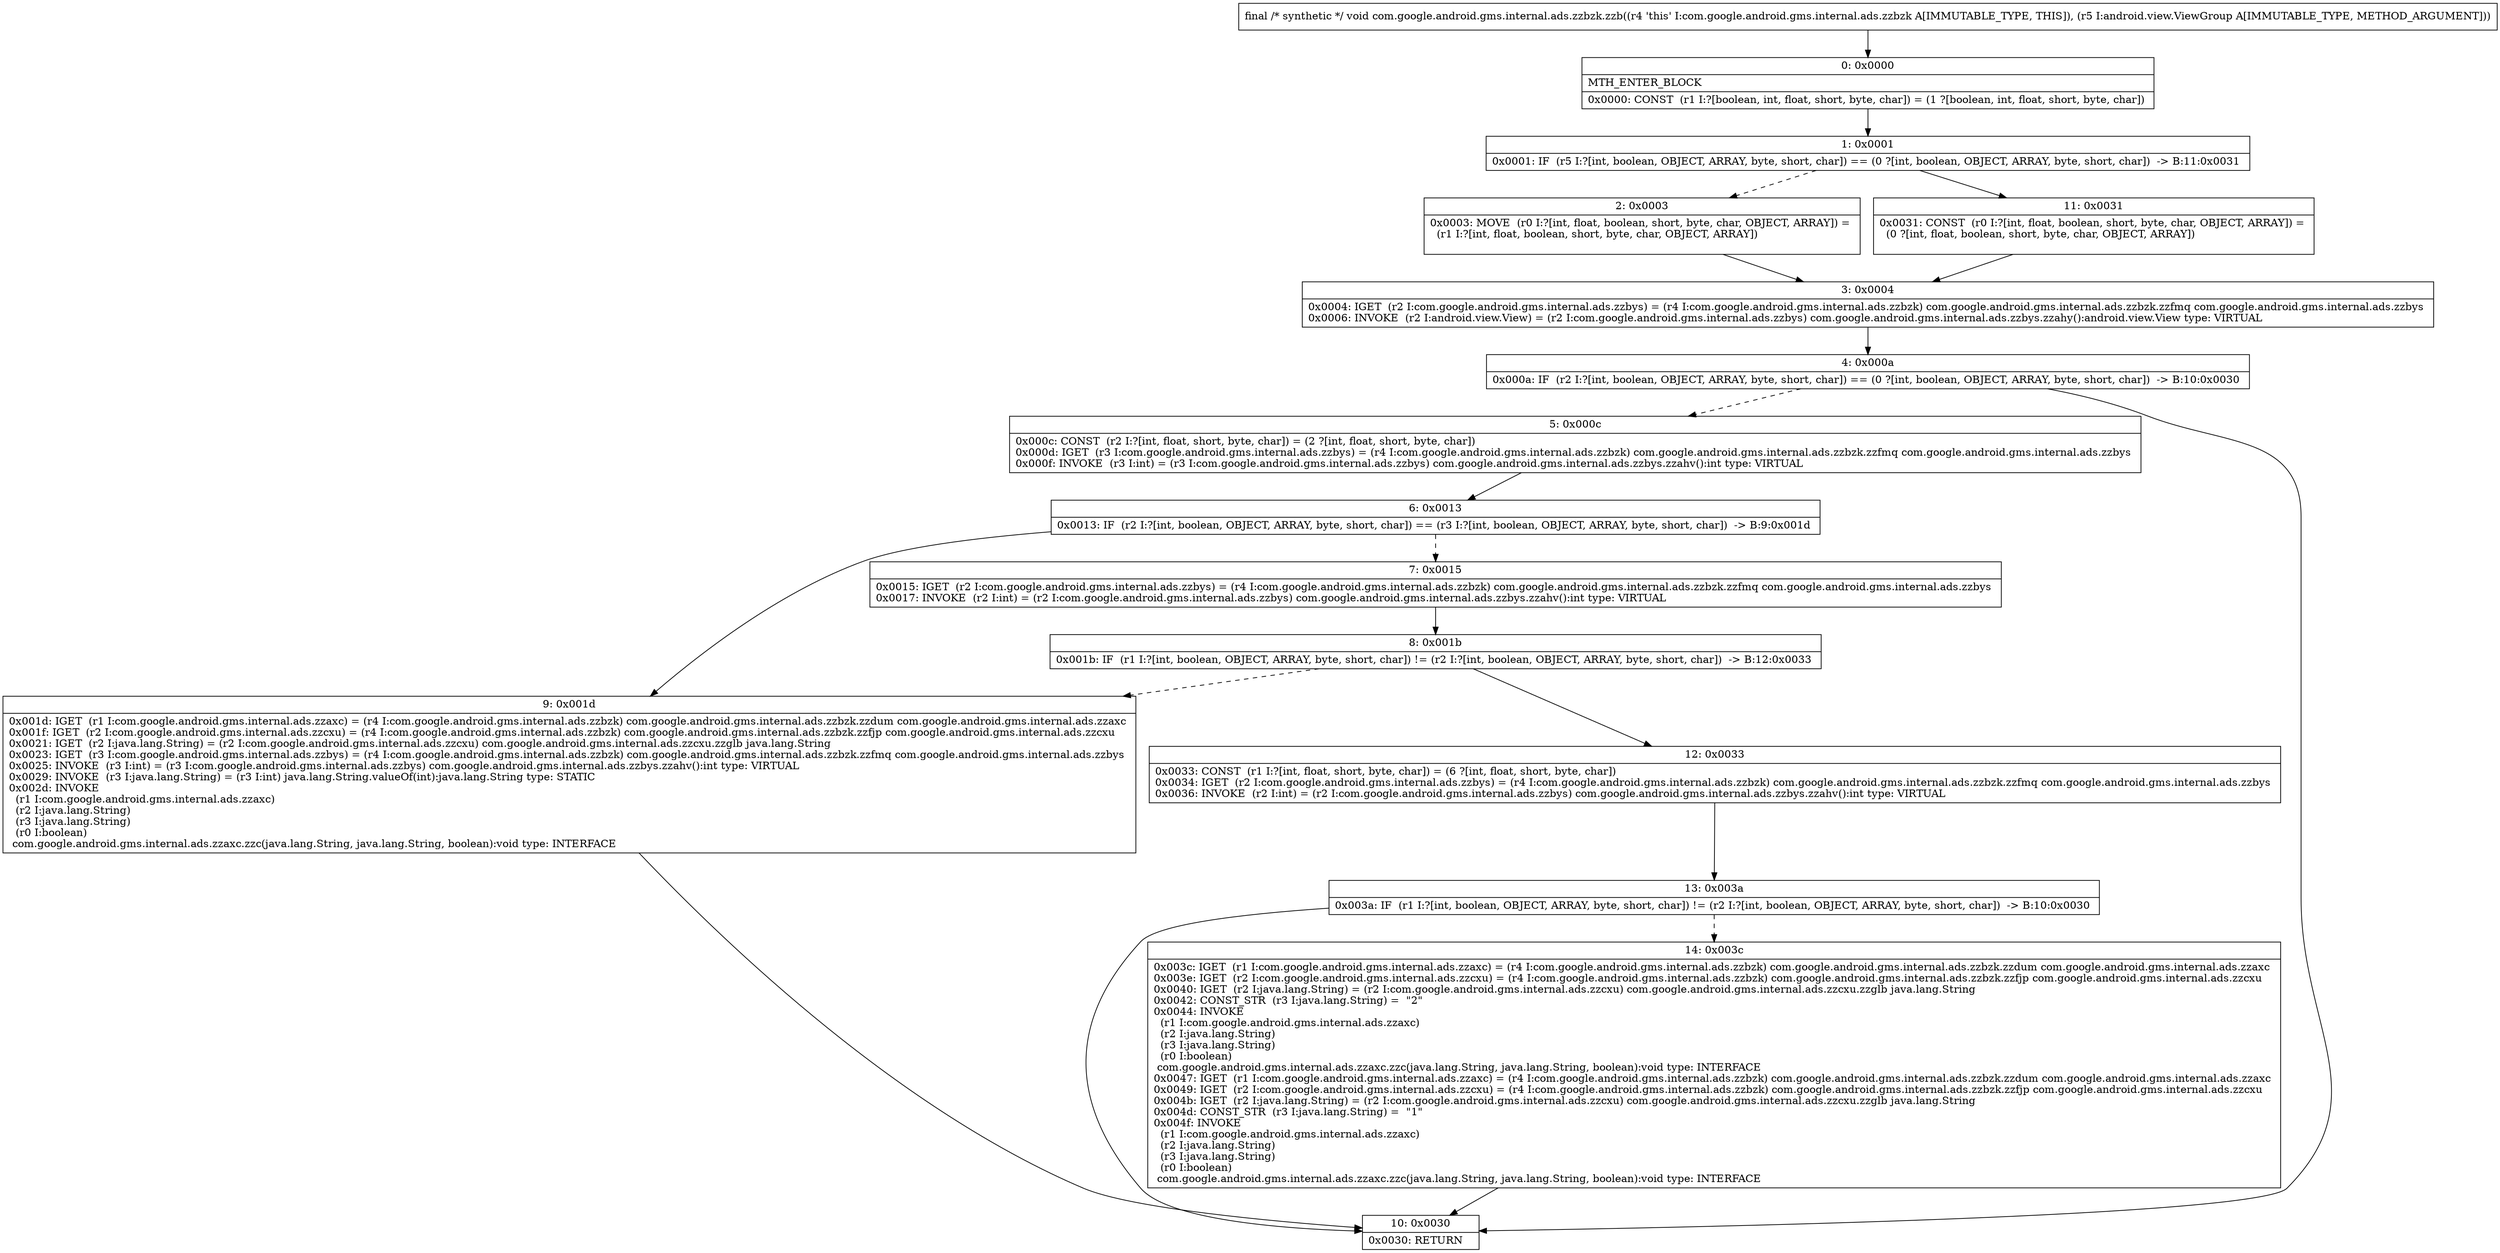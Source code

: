digraph "CFG forcom.google.android.gms.internal.ads.zzbzk.zzb(Landroid\/view\/ViewGroup;)V" {
Node_0 [shape=record,label="{0\:\ 0x0000|MTH_ENTER_BLOCK\l|0x0000: CONST  (r1 I:?[boolean, int, float, short, byte, char]) = (1 ?[boolean, int, float, short, byte, char]) \l}"];
Node_1 [shape=record,label="{1\:\ 0x0001|0x0001: IF  (r5 I:?[int, boolean, OBJECT, ARRAY, byte, short, char]) == (0 ?[int, boolean, OBJECT, ARRAY, byte, short, char])  \-\> B:11:0x0031 \l}"];
Node_2 [shape=record,label="{2\:\ 0x0003|0x0003: MOVE  (r0 I:?[int, float, boolean, short, byte, char, OBJECT, ARRAY]) = \l  (r1 I:?[int, float, boolean, short, byte, char, OBJECT, ARRAY])\l \l}"];
Node_3 [shape=record,label="{3\:\ 0x0004|0x0004: IGET  (r2 I:com.google.android.gms.internal.ads.zzbys) = (r4 I:com.google.android.gms.internal.ads.zzbzk) com.google.android.gms.internal.ads.zzbzk.zzfmq com.google.android.gms.internal.ads.zzbys \l0x0006: INVOKE  (r2 I:android.view.View) = (r2 I:com.google.android.gms.internal.ads.zzbys) com.google.android.gms.internal.ads.zzbys.zzahy():android.view.View type: VIRTUAL \l}"];
Node_4 [shape=record,label="{4\:\ 0x000a|0x000a: IF  (r2 I:?[int, boolean, OBJECT, ARRAY, byte, short, char]) == (0 ?[int, boolean, OBJECT, ARRAY, byte, short, char])  \-\> B:10:0x0030 \l}"];
Node_5 [shape=record,label="{5\:\ 0x000c|0x000c: CONST  (r2 I:?[int, float, short, byte, char]) = (2 ?[int, float, short, byte, char]) \l0x000d: IGET  (r3 I:com.google.android.gms.internal.ads.zzbys) = (r4 I:com.google.android.gms.internal.ads.zzbzk) com.google.android.gms.internal.ads.zzbzk.zzfmq com.google.android.gms.internal.ads.zzbys \l0x000f: INVOKE  (r3 I:int) = (r3 I:com.google.android.gms.internal.ads.zzbys) com.google.android.gms.internal.ads.zzbys.zzahv():int type: VIRTUAL \l}"];
Node_6 [shape=record,label="{6\:\ 0x0013|0x0013: IF  (r2 I:?[int, boolean, OBJECT, ARRAY, byte, short, char]) == (r3 I:?[int, boolean, OBJECT, ARRAY, byte, short, char])  \-\> B:9:0x001d \l}"];
Node_7 [shape=record,label="{7\:\ 0x0015|0x0015: IGET  (r2 I:com.google.android.gms.internal.ads.zzbys) = (r4 I:com.google.android.gms.internal.ads.zzbzk) com.google.android.gms.internal.ads.zzbzk.zzfmq com.google.android.gms.internal.ads.zzbys \l0x0017: INVOKE  (r2 I:int) = (r2 I:com.google.android.gms.internal.ads.zzbys) com.google.android.gms.internal.ads.zzbys.zzahv():int type: VIRTUAL \l}"];
Node_8 [shape=record,label="{8\:\ 0x001b|0x001b: IF  (r1 I:?[int, boolean, OBJECT, ARRAY, byte, short, char]) != (r2 I:?[int, boolean, OBJECT, ARRAY, byte, short, char])  \-\> B:12:0x0033 \l}"];
Node_9 [shape=record,label="{9\:\ 0x001d|0x001d: IGET  (r1 I:com.google.android.gms.internal.ads.zzaxc) = (r4 I:com.google.android.gms.internal.ads.zzbzk) com.google.android.gms.internal.ads.zzbzk.zzdum com.google.android.gms.internal.ads.zzaxc \l0x001f: IGET  (r2 I:com.google.android.gms.internal.ads.zzcxu) = (r4 I:com.google.android.gms.internal.ads.zzbzk) com.google.android.gms.internal.ads.zzbzk.zzfjp com.google.android.gms.internal.ads.zzcxu \l0x0021: IGET  (r2 I:java.lang.String) = (r2 I:com.google.android.gms.internal.ads.zzcxu) com.google.android.gms.internal.ads.zzcxu.zzglb java.lang.String \l0x0023: IGET  (r3 I:com.google.android.gms.internal.ads.zzbys) = (r4 I:com.google.android.gms.internal.ads.zzbzk) com.google.android.gms.internal.ads.zzbzk.zzfmq com.google.android.gms.internal.ads.zzbys \l0x0025: INVOKE  (r3 I:int) = (r3 I:com.google.android.gms.internal.ads.zzbys) com.google.android.gms.internal.ads.zzbys.zzahv():int type: VIRTUAL \l0x0029: INVOKE  (r3 I:java.lang.String) = (r3 I:int) java.lang.String.valueOf(int):java.lang.String type: STATIC \l0x002d: INVOKE  \l  (r1 I:com.google.android.gms.internal.ads.zzaxc)\l  (r2 I:java.lang.String)\l  (r3 I:java.lang.String)\l  (r0 I:boolean)\l com.google.android.gms.internal.ads.zzaxc.zzc(java.lang.String, java.lang.String, boolean):void type: INTERFACE \l}"];
Node_10 [shape=record,label="{10\:\ 0x0030|0x0030: RETURN   \l}"];
Node_11 [shape=record,label="{11\:\ 0x0031|0x0031: CONST  (r0 I:?[int, float, boolean, short, byte, char, OBJECT, ARRAY]) = \l  (0 ?[int, float, boolean, short, byte, char, OBJECT, ARRAY])\l \l}"];
Node_12 [shape=record,label="{12\:\ 0x0033|0x0033: CONST  (r1 I:?[int, float, short, byte, char]) = (6 ?[int, float, short, byte, char]) \l0x0034: IGET  (r2 I:com.google.android.gms.internal.ads.zzbys) = (r4 I:com.google.android.gms.internal.ads.zzbzk) com.google.android.gms.internal.ads.zzbzk.zzfmq com.google.android.gms.internal.ads.zzbys \l0x0036: INVOKE  (r2 I:int) = (r2 I:com.google.android.gms.internal.ads.zzbys) com.google.android.gms.internal.ads.zzbys.zzahv():int type: VIRTUAL \l}"];
Node_13 [shape=record,label="{13\:\ 0x003a|0x003a: IF  (r1 I:?[int, boolean, OBJECT, ARRAY, byte, short, char]) != (r2 I:?[int, boolean, OBJECT, ARRAY, byte, short, char])  \-\> B:10:0x0030 \l}"];
Node_14 [shape=record,label="{14\:\ 0x003c|0x003c: IGET  (r1 I:com.google.android.gms.internal.ads.zzaxc) = (r4 I:com.google.android.gms.internal.ads.zzbzk) com.google.android.gms.internal.ads.zzbzk.zzdum com.google.android.gms.internal.ads.zzaxc \l0x003e: IGET  (r2 I:com.google.android.gms.internal.ads.zzcxu) = (r4 I:com.google.android.gms.internal.ads.zzbzk) com.google.android.gms.internal.ads.zzbzk.zzfjp com.google.android.gms.internal.ads.zzcxu \l0x0040: IGET  (r2 I:java.lang.String) = (r2 I:com.google.android.gms.internal.ads.zzcxu) com.google.android.gms.internal.ads.zzcxu.zzglb java.lang.String \l0x0042: CONST_STR  (r3 I:java.lang.String) =  \"2\" \l0x0044: INVOKE  \l  (r1 I:com.google.android.gms.internal.ads.zzaxc)\l  (r2 I:java.lang.String)\l  (r3 I:java.lang.String)\l  (r0 I:boolean)\l com.google.android.gms.internal.ads.zzaxc.zzc(java.lang.String, java.lang.String, boolean):void type: INTERFACE \l0x0047: IGET  (r1 I:com.google.android.gms.internal.ads.zzaxc) = (r4 I:com.google.android.gms.internal.ads.zzbzk) com.google.android.gms.internal.ads.zzbzk.zzdum com.google.android.gms.internal.ads.zzaxc \l0x0049: IGET  (r2 I:com.google.android.gms.internal.ads.zzcxu) = (r4 I:com.google.android.gms.internal.ads.zzbzk) com.google.android.gms.internal.ads.zzbzk.zzfjp com.google.android.gms.internal.ads.zzcxu \l0x004b: IGET  (r2 I:java.lang.String) = (r2 I:com.google.android.gms.internal.ads.zzcxu) com.google.android.gms.internal.ads.zzcxu.zzglb java.lang.String \l0x004d: CONST_STR  (r3 I:java.lang.String) =  \"1\" \l0x004f: INVOKE  \l  (r1 I:com.google.android.gms.internal.ads.zzaxc)\l  (r2 I:java.lang.String)\l  (r3 I:java.lang.String)\l  (r0 I:boolean)\l com.google.android.gms.internal.ads.zzaxc.zzc(java.lang.String, java.lang.String, boolean):void type: INTERFACE \l}"];
MethodNode[shape=record,label="{final \/* synthetic *\/ void com.google.android.gms.internal.ads.zzbzk.zzb((r4 'this' I:com.google.android.gms.internal.ads.zzbzk A[IMMUTABLE_TYPE, THIS]), (r5 I:android.view.ViewGroup A[IMMUTABLE_TYPE, METHOD_ARGUMENT])) }"];
MethodNode -> Node_0;
Node_0 -> Node_1;
Node_1 -> Node_2[style=dashed];
Node_1 -> Node_11;
Node_2 -> Node_3;
Node_3 -> Node_4;
Node_4 -> Node_5[style=dashed];
Node_4 -> Node_10;
Node_5 -> Node_6;
Node_6 -> Node_7[style=dashed];
Node_6 -> Node_9;
Node_7 -> Node_8;
Node_8 -> Node_9[style=dashed];
Node_8 -> Node_12;
Node_9 -> Node_10;
Node_11 -> Node_3;
Node_12 -> Node_13;
Node_13 -> Node_10;
Node_13 -> Node_14[style=dashed];
Node_14 -> Node_10;
}

